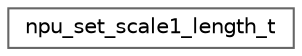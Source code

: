 digraph "Graphical Class Hierarchy"
{
 // LATEX_PDF_SIZE
  bgcolor="transparent";
  edge [fontname=Helvetica,fontsize=10,labelfontname=Helvetica,labelfontsize=10];
  node [fontname=Helvetica,fontsize=10,shape=box,height=0.2,width=0.4];
  rankdir="LR";
  Node0 [id="Node000000",label="npu_set_scale1_length_t",height=0.2,width=0.4,color="grey40", fillcolor="white", style="filled",URL="$structnpu__set__scale1__length__t.html",tooltip=" "];
}

